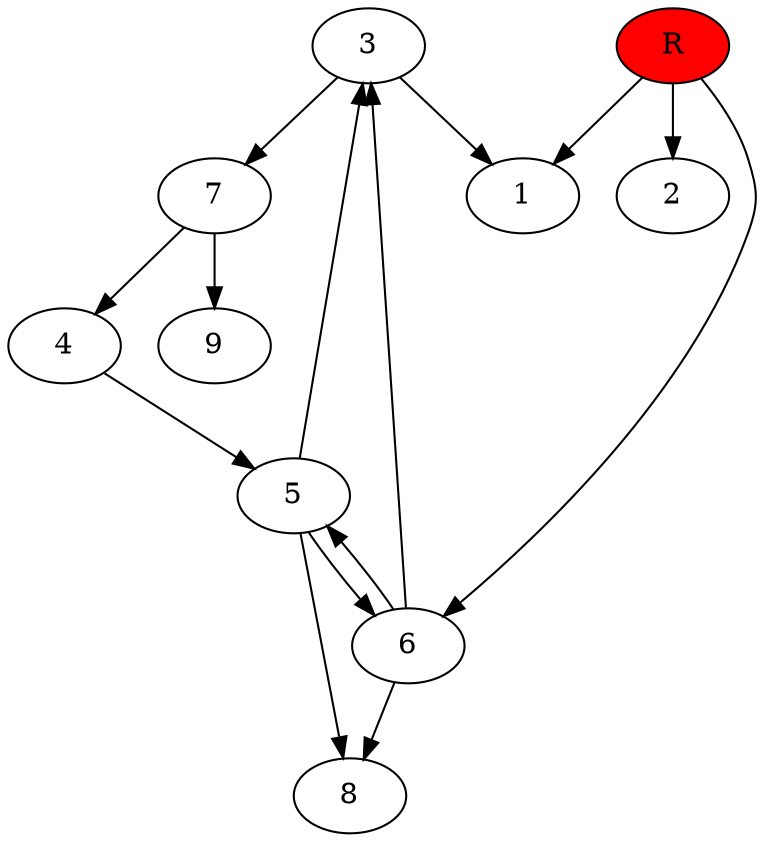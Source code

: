 digraph prb78774 {
	1
	2
	3
	4
	5
	6
	7
	8
	R [fillcolor="#ff0000" style=filled]
	3 -> 1
	3 -> 7
	4 -> 5
	5 -> 3
	5 -> 6
	5 -> 8
	6 -> 3
	6 -> 5
	6 -> 8
	7 -> 4
	7 -> 9
	R -> 1
	R -> 2
	R -> 6
}
